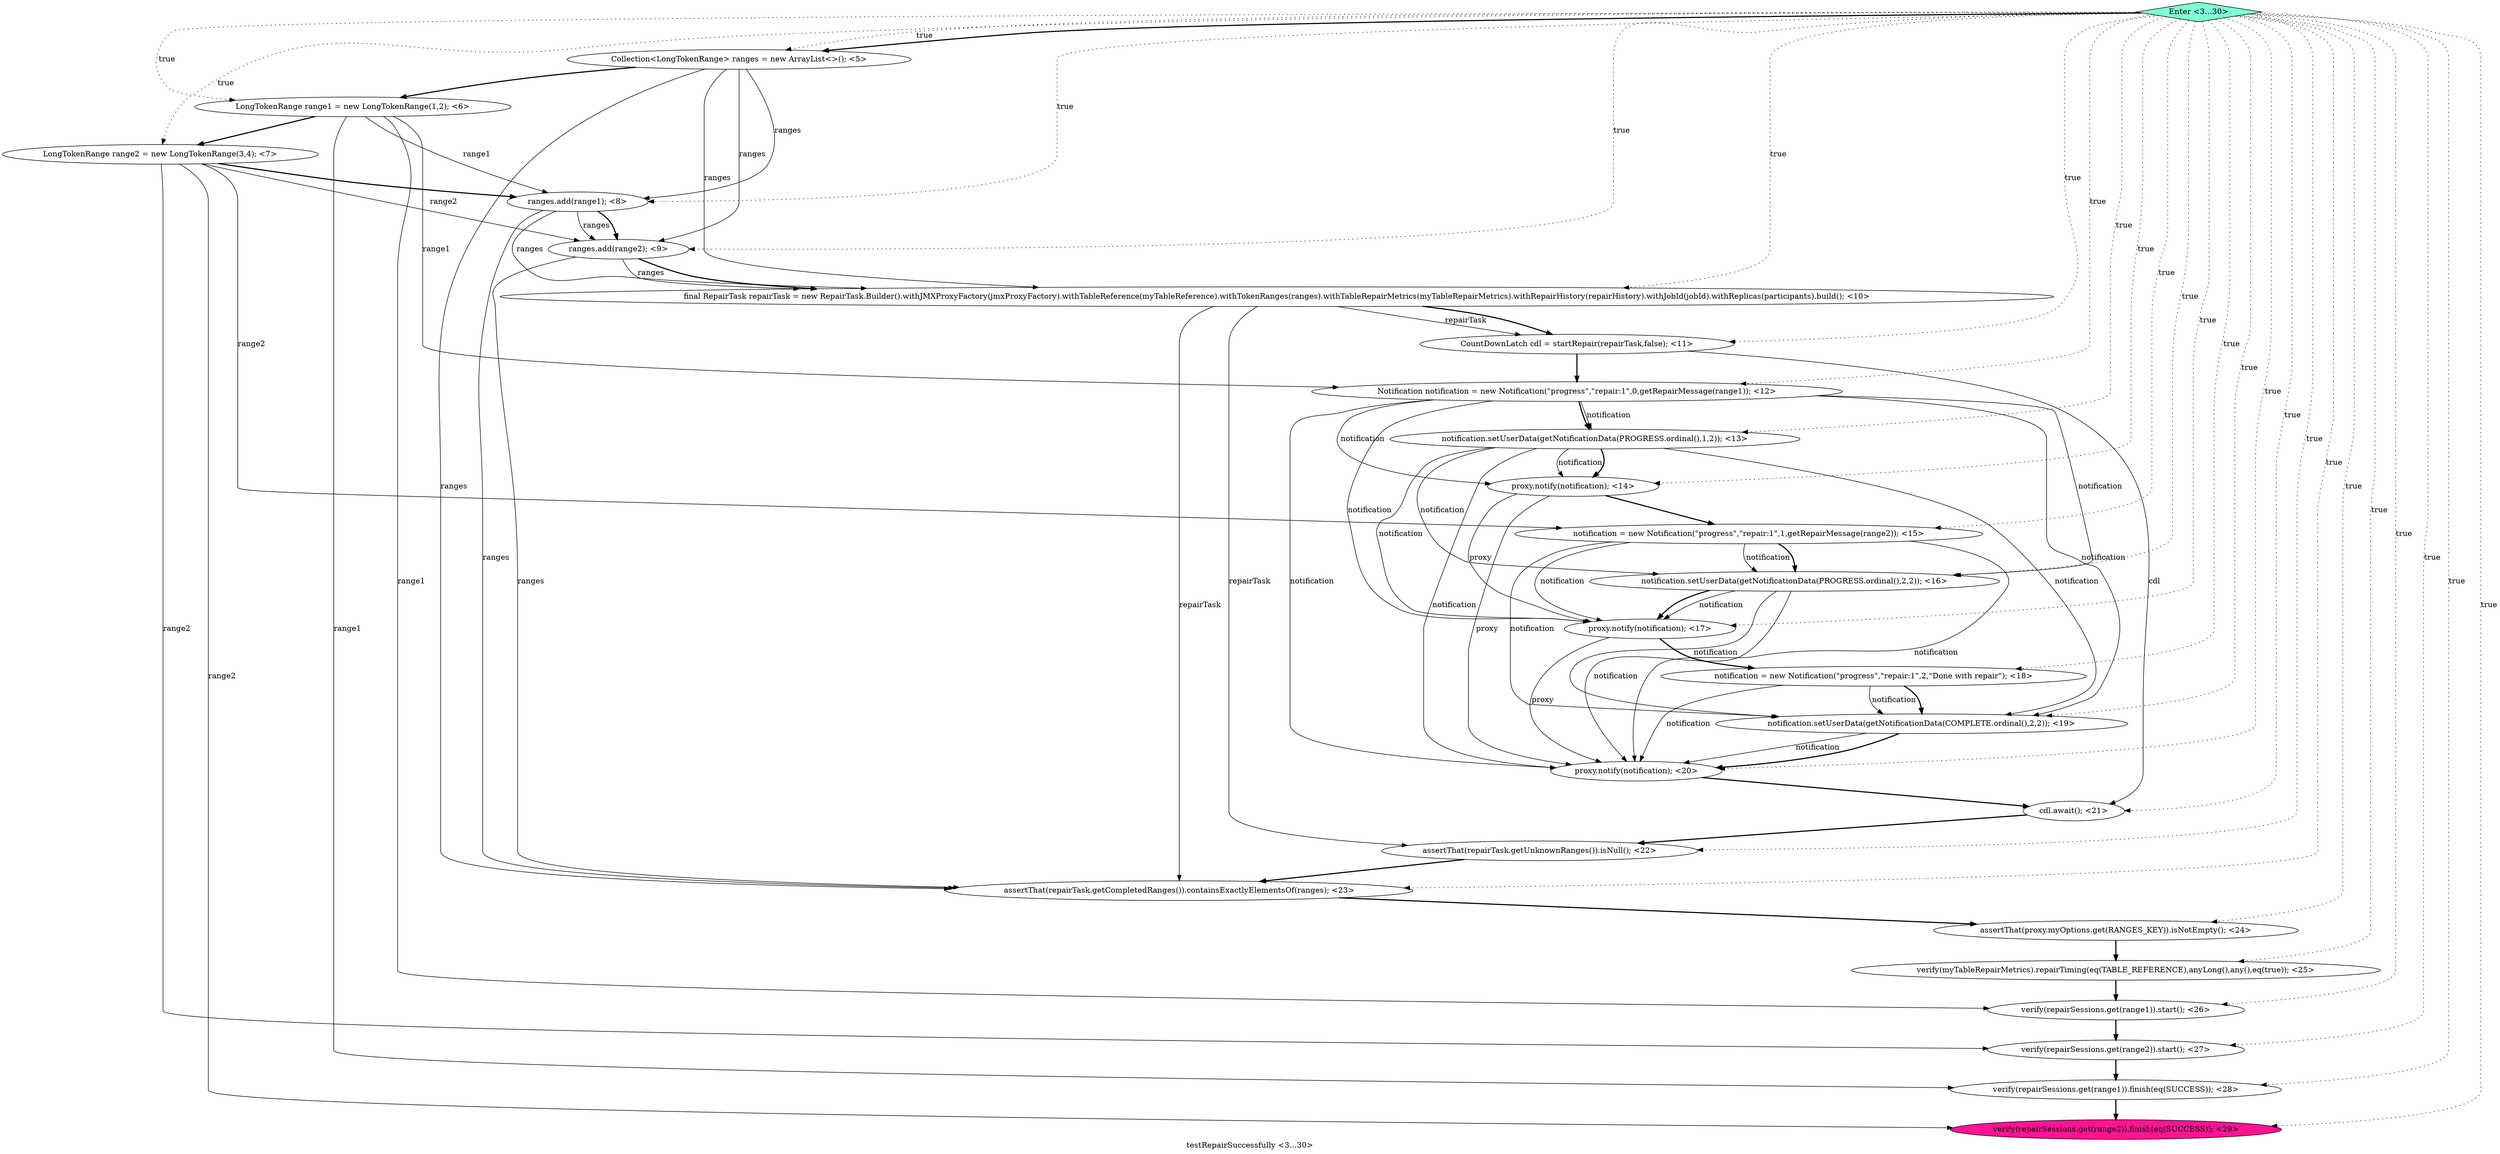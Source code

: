 digraph PDG {
label = "testRepairSuccessfully <3...30>";
0.11 [style = filled, label = "notification.setUserData(getNotificationData(PROGRESS.ordinal(),2,2)); <16>", fillcolor = white, shape = ellipse];
0.12 [style = filled, label = "proxy.notify(notification); <17>", fillcolor = white, shape = ellipse];
0.13 [style = filled, label = "notification = new Notification(\"progress\",\"repair:1\",2,\"Done with repair\"); <18>", fillcolor = white, shape = ellipse];
0.16 [style = filled, label = "cdl.await(); <21>", fillcolor = white, shape = ellipse];
0.6 [style = filled, label = "CountDownLatch cdl = startRepair(repairTask,false); <11>", fillcolor = white, shape = ellipse];
0.0 [style = filled, label = "Collection<LongTokenRange> ranges = new ArrayList<>(); <5>", fillcolor = white, shape = ellipse];
0.5 [style = filled, label = "final RepairTask repairTask = new RepairTask.Builder().withJMXProxyFactory(jmxProxyFactory).withTableReference(myTableReference).withTokenRanges(ranges).withTableRepairMetrics(myTableRepairMetrics).withRepairHistory(repairHistory).withJobId(jobId).withReplicas(participants).build(); <10>", fillcolor = white, shape = ellipse];
0.24 [style = filled, label = "verify(repairSessions.get(range2)).finish(eq(SUCCESS)); <29>", fillcolor = deeppink, shape = ellipse];
0.17 [style = filled, label = "assertThat(repairTask.getUnknownRanges()).isNull(); <22>", fillcolor = white, shape = ellipse];
0.20 [style = filled, label = "verify(myTableRepairMetrics).repairTiming(eq(TABLE_REFERENCE),anyLong(),any(),eq(true)); <25>", fillcolor = white, shape = ellipse];
0.9 [style = filled, label = "proxy.notify(notification); <14>", fillcolor = white, shape = ellipse];
0.15 [style = filled, label = "proxy.notify(notification); <20>", fillcolor = white, shape = ellipse];
0.4 [style = filled, label = "ranges.add(range2); <9>", fillcolor = white, shape = ellipse];
0.10 [style = filled, label = "notification = new Notification(\"progress\",\"repair:1\",1,getRepairMessage(range2)); <15>", fillcolor = white, shape = ellipse];
0.22 [style = filled, label = "verify(repairSessions.get(range2)).start(); <27>", fillcolor = white, shape = ellipse];
0.18 [style = filled, label = "assertThat(repairTask.getCompletedRanges()).containsExactlyElementsOf(ranges); <23>", fillcolor = white, shape = ellipse];
0.19 [style = filled, label = "assertThat(proxy.myOptions.get(RANGES_KEY)).isNotEmpty(); <24>", fillcolor = white, shape = ellipse];
0.2 [style = filled, label = "LongTokenRange range2 = new LongTokenRange(3,4); <7>", fillcolor = white, shape = ellipse];
0.8 [style = filled, label = "notification.setUserData(getNotificationData(PROGRESS.ordinal(),1,2)); <13>", fillcolor = white, shape = ellipse];
0.14 [style = filled, label = "notification.setUserData(getNotificationData(COMPLETE.ordinal(),2,2)); <19>", fillcolor = white, shape = ellipse];
0.21 [style = filled, label = "verify(repairSessions.get(range1)).start(); <26>", fillcolor = white, shape = ellipse];
0.1 [style = filled, label = "LongTokenRange range1 = new LongTokenRange(1,2); <6>", fillcolor = white, shape = ellipse];
0.3 [style = filled, label = "ranges.add(range1); <8>", fillcolor = white, shape = ellipse];
0.7 [style = filled, label = "Notification notification = new Notification(\"progress\",\"repair:1\",0,getRepairMessage(range1)); <12>", fillcolor = white, shape = ellipse];
0.23 [style = filled, label = "verify(repairSessions.get(range1)).finish(eq(SUCCESS)); <28>", fillcolor = white, shape = ellipse];
0.25 [style = filled, label = "Enter <3...30>", fillcolor = aquamarine, shape = diamond];
0.0 -> 0.1 [style = bold, label=""];
0.0 -> 0.3 [style = solid, label="ranges"];
0.0 -> 0.4 [style = solid, label="ranges"];
0.0 -> 0.5 [style = solid, label="ranges"];
0.0 -> 0.18 [style = solid, label="ranges"];
0.1 -> 0.2 [style = bold, label=""];
0.1 -> 0.3 [style = solid, label="range1"];
0.1 -> 0.7 [style = solid, label="range1"];
0.1 -> 0.21 [style = solid, label="range1"];
0.1 -> 0.23 [style = solid, label="range1"];
0.2 -> 0.3 [style = bold, label=""];
0.2 -> 0.4 [style = solid, label="range2"];
0.2 -> 0.10 [style = solid, label="range2"];
0.2 -> 0.22 [style = solid, label="range2"];
0.2 -> 0.24 [style = solid, label="range2"];
0.3 -> 0.4 [style = solid, label="ranges"];
0.3 -> 0.4 [style = bold, label=""];
0.3 -> 0.5 [style = solid, label="ranges"];
0.3 -> 0.18 [style = solid, label="ranges"];
0.4 -> 0.5 [style = solid, label="ranges"];
0.4 -> 0.5 [style = bold, label=""];
0.4 -> 0.18 [style = solid, label="ranges"];
0.5 -> 0.6 [style = solid, label="repairTask"];
0.5 -> 0.6 [style = bold, label=""];
0.5 -> 0.17 [style = solid, label="repairTask"];
0.5 -> 0.18 [style = solid, label="repairTask"];
0.6 -> 0.7 [style = bold, label=""];
0.6 -> 0.16 [style = solid, label="cdl"];
0.7 -> 0.8 [style = solid, label="notification"];
0.7 -> 0.8 [style = bold, label=""];
0.7 -> 0.9 [style = solid, label="notification"];
0.7 -> 0.11 [style = solid, label="notification"];
0.7 -> 0.12 [style = solid, label="notification"];
0.7 -> 0.14 [style = solid, label="notification"];
0.7 -> 0.15 [style = solid, label="notification"];
0.8 -> 0.9 [style = solid, label="notification"];
0.8 -> 0.9 [style = bold, label=""];
0.8 -> 0.11 [style = solid, label="notification"];
0.8 -> 0.12 [style = solid, label="notification"];
0.8 -> 0.14 [style = solid, label="notification"];
0.8 -> 0.15 [style = solid, label="notification"];
0.9 -> 0.10 [style = bold, label=""];
0.9 -> 0.12 [style = solid, label="proxy"];
0.9 -> 0.15 [style = solid, label="proxy"];
0.10 -> 0.11 [style = solid, label="notification"];
0.10 -> 0.11 [style = bold, label=""];
0.10 -> 0.12 [style = solid, label="notification"];
0.10 -> 0.14 [style = solid, label="notification"];
0.10 -> 0.15 [style = solid, label="notification"];
0.11 -> 0.12 [style = solid, label="notification"];
0.11 -> 0.12 [style = bold, label=""];
0.11 -> 0.14 [style = solid, label="notification"];
0.11 -> 0.15 [style = solid, label="notification"];
0.12 -> 0.13 [style = bold, label=""];
0.12 -> 0.15 [style = solid, label="proxy"];
0.13 -> 0.14 [style = solid, label="notification"];
0.13 -> 0.14 [style = bold, label=""];
0.13 -> 0.15 [style = solid, label="notification"];
0.14 -> 0.15 [style = solid, label="notification"];
0.14 -> 0.15 [style = bold, label=""];
0.15 -> 0.16 [style = bold, label=""];
0.16 -> 0.17 [style = bold, label=""];
0.17 -> 0.18 [style = bold, label=""];
0.18 -> 0.19 [style = bold, label=""];
0.19 -> 0.20 [style = bold, label=""];
0.20 -> 0.21 [style = bold, label=""];
0.21 -> 0.22 [style = bold, label=""];
0.22 -> 0.23 [style = bold, label=""];
0.23 -> 0.24 [style = bold, label=""];
0.25 -> 0.0 [style = dotted, label="true"];
0.25 -> 0.0 [style = bold, label=""];
0.25 -> 0.1 [style = dotted, label="true"];
0.25 -> 0.2 [style = dotted, label="true"];
0.25 -> 0.3 [style = dotted, label="true"];
0.25 -> 0.4 [style = dotted, label="true"];
0.25 -> 0.5 [style = dotted, label="true"];
0.25 -> 0.6 [style = dotted, label="true"];
0.25 -> 0.7 [style = dotted, label="true"];
0.25 -> 0.8 [style = dotted, label="true"];
0.25 -> 0.9 [style = dotted, label="true"];
0.25 -> 0.10 [style = dotted, label="true"];
0.25 -> 0.11 [style = dotted, label="true"];
0.25 -> 0.12 [style = dotted, label="true"];
0.25 -> 0.13 [style = dotted, label="true"];
0.25 -> 0.14 [style = dotted, label="true"];
0.25 -> 0.15 [style = dotted, label="true"];
0.25 -> 0.16 [style = dotted, label="true"];
0.25 -> 0.17 [style = dotted, label="true"];
0.25 -> 0.18 [style = dotted, label="true"];
0.25 -> 0.19 [style = dotted, label="true"];
0.25 -> 0.20 [style = dotted, label="true"];
0.25 -> 0.21 [style = dotted, label="true"];
0.25 -> 0.22 [style = dotted, label="true"];
0.25 -> 0.23 [style = dotted, label="true"];
0.25 -> 0.24 [style = dotted, label="true"];
}
